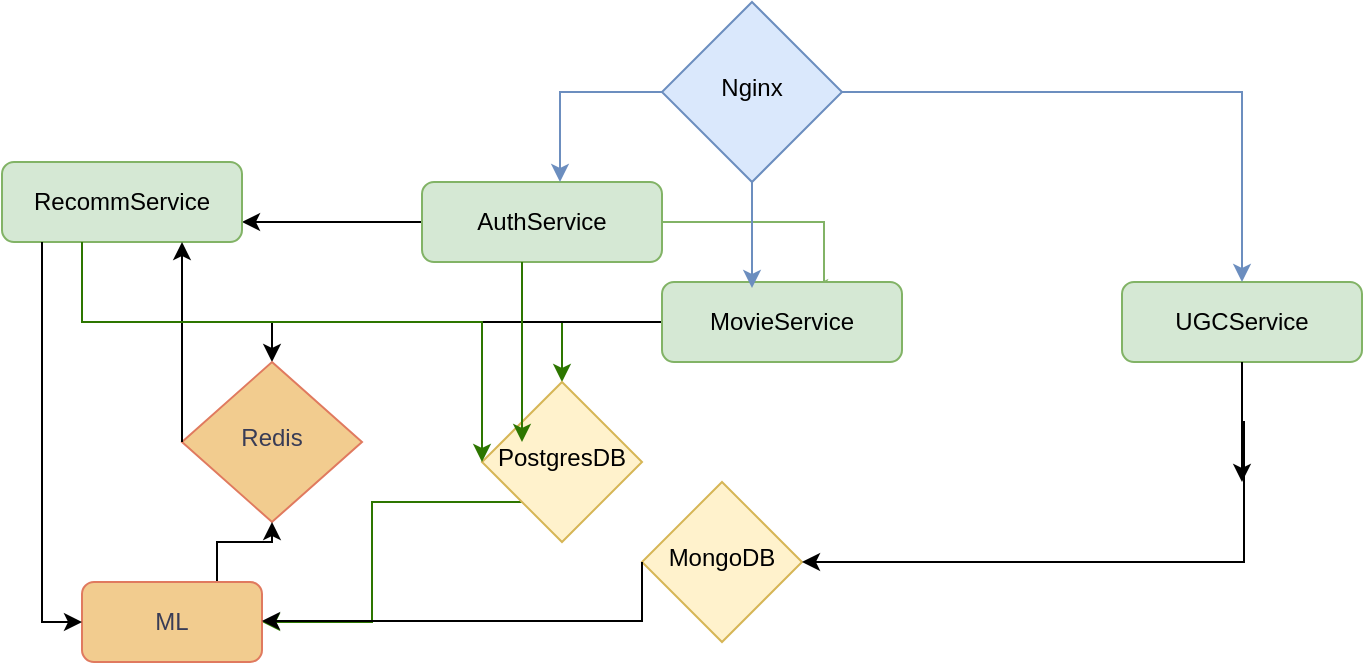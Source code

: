 <mxfile>
    <diagram id="C5RBs43oDa-KdzZeNtuy" name="Page-1">
        <mxGraphModel dx="1330" dy="424" grid="1" gridSize="10" guides="1" tooltips="1" connect="1" arrows="1" fold="1" page="1" pageScale="1" pageWidth="827" pageHeight="1169" math="0" shadow="0">
            <root>
                <mxCell id="WIyWlLk6GJQsqaUBKTNV-0"/>
                <mxCell id="WIyWlLk6GJQsqaUBKTNV-1" parent="WIyWlLk6GJQsqaUBKTNV-0"/>
                <mxCell id="Dja8afA4O6Q1J4uLIdg1-58" value="" style="edgeStyle=orthogonalEdgeStyle;rounded=0;orthogonalLoop=1;jettySize=auto;html=1;" parent="WIyWlLk6GJQsqaUBKTNV-1" source="WIyWlLk6GJQsqaUBKTNV-3" edge="1">
                    <mxGeometry relative="1" as="geometry">
                        <mxPoint x="180" y="130" as="targetPoint"/>
                    </mxGeometry>
                </mxCell>
                <mxCell id="Dja8afA4O6Q1J4uLIdg1-64" style="edgeStyle=orthogonalEdgeStyle;rounded=0;orthogonalLoop=1;jettySize=auto;html=1;fillColor=#d5e8d4;strokeColor=#82b366;entryX=0.617;entryY=0.075;entryDx=0;entryDy=0;entryPerimeter=0;" parent="WIyWlLk6GJQsqaUBKTNV-1" source="WIyWlLk6GJQsqaUBKTNV-3" target="WIyWlLk6GJQsqaUBKTNV-12" edge="1">
                    <mxGeometry relative="1" as="geometry">
                        <mxPoint x="470" y="160" as="targetPoint"/>
                        <Array as="points">
                            <mxPoint x="471" y="130"/>
                            <mxPoint x="471" y="163"/>
                        </Array>
                    </mxGeometry>
                </mxCell>
                <mxCell id="WIyWlLk6GJQsqaUBKTNV-3" value="AuthService" style="rounded=1;whiteSpace=wrap;html=1;fontSize=12;glass=0;strokeWidth=1;shadow=0;labelBackgroundColor=none;fillColor=#d5e8d4;strokeColor=#82b366;" parent="WIyWlLk6GJQsqaUBKTNV-1" vertex="1">
                    <mxGeometry x="270" y="110" width="120" height="40" as="geometry"/>
                </mxCell>
                <mxCell id="Dja8afA4O6Q1J4uLIdg1-62" style="edgeStyle=orthogonalEdgeStyle;rounded=0;orthogonalLoop=1;jettySize=auto;html=1;fillColor=#dae8fc;strokeColor=#6c8ebf;exitX=0;exitY=0.5;exitDx=0;exitDy=0;" parent="WIyWlLk6GJQsqaUBKTNV-1" source="WIyWlLk6GJQsqaUBKTNV-6" edge="1">
                    <mxGeometry relative="1" as="geometry">
                        <mxPoint x="339" y="110" as="targetPoint"/>
                        <mxPoint x="380" y="70" as="sourcePoint"/>
                        <Array as="points">
                            <mxPoint x="339" y="65"/>
                        </Array>
                    </mxGeometry>
                </mxCell>
                <mxCell id="WIyWlLk6GJQsqaUBKTNV-6" value="Nginx" style="rhombus;whiteSpace=wrap;html=1;shadow=0;fontFamily=Helvetica;fontSize=12;align=center;strokeWidth=1;spacing=6;spacingTop=-4;labelBackgroundColor=none;fillColor=#dae8fc;strokeColor=#6c8ebf;" parent="WIyWlLk6GJQsqaUBKTNV-1" vertex="1">
                    <mxGeometry x="390" y="20" width="90" height="90" as="geometry"/>
                </mxCell>
                <mxCell id="Dja8afA4O6Q1J4uLIdg1-53" style="edgeStyle=orthogonalEdgeStyle;rounded=0;orthogonalLoop=1;jettySize=auto;html=1;entryX=0.5;entryY=0;entryDx=0;entryDy=0;fillColor=#60a917;strokeColor=#2D7600;" parent="WIyWlLk6GJQsqaUBKTNV-1" source="WIyWlLk6GJQsqaUBKTNV-12" target="Dja8afA4O6Q1J4uLIdg1-2" edge="1">
                    <mxGeometry relative="1" as="geometry">
                        <mxPoint x="320" y="360" as="targetPoint"/>
                    </mxGeometry>
                </mxCell>
                <mxCell id="Dja8afA4O6Q1J4uLIdg1-54" style="edgeStyle=orthogonalEdgeStyle;rounded=0;orthogonalLoop=1;jettySize=auto;html=1;strokeColor=light-dark(#000000,#D7817E);" parent="WIyWlLk6GJQsqaUBKTNV-1" source="WIyWlLk6GJQsqaUBKTNV-12" target="Dja8afA4O6Q1J4uLIdg1-13" edge="1">
                    <mxGeometry relative="1" as="geometry">
                        <Array as="points">
                            <mxPoint x="370" y="180"/>
                            <mxPoint x="370" y="180"/>
                        </Array>
                    </mxGeometry>
                </mxCell>
                <mxCell id="WIyWlLk6GJQsqaUBKTNV-12" value="MovieService" style="rounded=1;whiteSpace=wrap;html=1;fontSize=12;glass=0;strokeWidth=1;shadow=0;labelBackgroundColor=none;fillColor=#d5e8d4;strokeColor=#82b366;" parent="WIyWlLk6GJQsqaUBKTNV-1" vertex="1">
                    <mxGeometry x="390" y="160" width="120" height="40" as="geometry"/>
                </mxCell>
                <mxCell id="VUEAJwNSuS2EV_8978vC-29" style="edgeStyle=orthogonalEdgeStyle;rounded=0;orthogonalLoop=1;jettySize=auto;html=1;exitX=0;exitY=1;exitDx=0;exitDy=0;entryX=1;entryY=0.5;entryDx=0;entryDy=0;fillColor=#60a917;strokeColor=#2D7600;" parent="WIyWlLk6GJQsqaUBKTNV-1" source="Dja8afA4O6Q1J4uLIdg1-2" target="VUEAJwNSuS2EV_8978vC-17" edge="1">
                    <mxGeometry relative="1" as="geometry"/>
                </mxCell>
                <mxCell id="Dja8afA4O6Q1J4uLIdg1-2" value="PostgresDB" style="rhombus;whiteSpace=wrap;html=1;shadow=0;fontFamily=Helvetica;fontSize=12;align=center;strokeWidth=1;spacing=6;spacingTop=-4;labelBackgroundColor=none;fillColor=#fff2cc;strokeColor=#d6b656;" parent="WIyWlLk6GJQsqaUBKTNV-1" vertex="1">
                    <mxGeometry x="300" y="210" width="80" height="80" as="geometry"/>
                </mxCell>
                <mxCell id="Dja8afA4O6Q1J4uLIdg1-13" value="Redis" style="rhombus;whiteSpace=wrap;html=1;shadow=0;fontFamily=Helvetica;fontSize=12;align=center;strokeWidth=1;spacing=6;spacingTop=-4;labelBackgroundColor=none;fillColor=#F2CC8F;strokeColor=#E07A5F;fontColor=#393C56;" parent="WIyWlLk6GJQsqaUBKTNV-1" vertex="1">
                    <mxGeometry x="150" y="200" width="90" height="80" as="geometry"/>
                </mxCell>
                <mxCell id="VUEAJwNSuS2EV_8978vC-24" style="edgeStyle=orthogonalEdgeStyle;rounded=0;orthogonalLoop=1;jettySize=auto;html=1;entryX=0.5;entryY=1;entryDx=0;entryDy=0;exitX=0.75;exitY=0;exitDx=0;exitDy=0;strokeColor=light-dark(#000000,#D7817E);" parent="WIyWlLk6GJQsqaUBKTNV-1" source="VUEAJwNSuS2EV_8978vC-17" target="Dja8afA4O6Q1J4uLIdg1-13" edge="1">
                    <mxGeometry relative="1" as="geometry"/>
                </mxCell>
                <mxCell id="VUEAJwNSuS2EV_8978vC-4" value="MongoDB" style="rhombus;whiteSpace=wrap;html=1;shadow=0;fontFamily=Helvetica;fontSize=12;align=center;strokeWidth=1;spacing=6;spacingTop=-4;labelBackgroundColor=none;fillColor=#fff2cc;strokeColor=#d6b656;" parent="WIyWlLk6GJQsqaUBKTNV-1" vertex="1">
                    <mxGeometry x="380" y="260" width="80" height="80" as="geometry"/>
                </mxCell>
                <mxCell id="VUEAJwNSuS2EV_8978vC-21" value="" style="edgeStyle=orthogonalEdgeStyle;rounded=0;orthogonalLoop=1;jettySize=auto;html=1;" parent="WIyWlLk6GJQsqaUBKTNV-1" source="VUEAJwNSuS2EV_8978vC-10" edge="1">
                    <mxGeometry relative="1" as="geometry">
                        <mxPoint x="680" y="260" as="targetPoint"/>
                    </mxGeometry>
                </mxCell>
                <mxCell id="VUEAJwNSuS2EV_8978vC-10" value="UGCService" style="rounded=1;whiteSpace=wrap;html=1;fontSize=12;glass=0;strokeWidth=1;shadow=0;labelBackgroundColor=none;fillColor=#d5e8d4;strokeColor=#82b366;" parent="WIyWlLk6GJQsqaUBKTNV-1" vertex="1">
                    <mxGeometry x="620" y="160" width="120" height="40" as="geometry"/>
                </mxCell>
                <mxCell id="VUEAJwNSuS2EV_8978vC-12" style="edgeStyle=orthogonalEdgeStyle;rounded=0;orthogonalLoop=1;jettySize=auto;html=1;entryX=1;entryY=0.5;entryDx=0;entryDy=0;exitX=0.5;exitY=1;exitDx=0;exitDy=0;" parent="WIyWlLk6GJQsqaUBKTNV-1" source="VUEAJwNSuS2EV_8978vC-10" edge="1" target="VUEAJwNSuS2EV_8978vC-4">
                    <mxGeometry relative="1" as="geometry">
                        <mxPoint x="680" y="220" as="sourcePoint"/>
                        <mxPoint x="680" y="260" as="targetPoint"/>
                        <Array as="points">
                            <mxPoint x="680" y="230"/>
                            <mxPoint x="681" y="230"/>
                            <mxPoint x="681" y="300"/>
                        </Array>
                    </mxGeometry>
                </mxCell>
                <mxCell id="VUEAJwNSuS2EV_8978vC-14" value="RecommService" style="rounded=1;whiteSpace=wrap;html=1;fontSize=12;glass=0;strokeWidth=1;shadow=0;labelBackgroundColor=none;fillColor=#d5e8d4;strokeColor=#82b366;" parent="WIyWlLk6GJQsqaUBKTNV-1" vertex="1">
                    <mxGeometry x="60" y="100" width="120" height="40" as="geometry"/>
                </mxCell>
                <mxCell id="VUEAJwNSuS2EV_8978vC-15" value="" style="edgeStyle=orthogonalEdgeStyle;rounded=0;orthogonalLoop=1;jettySize=auto;html=1;exitX=0;exitY=0.5;exitDx=0;exitDy=0;entryX=0.75;entryY=1;entryDx=0;entryDy=0;strokeColor=light-dark(#000000,#D7817E);" parent="WIyWlLk6GJQsqaUBKTNV-1" source="Dja8afA4O6Q1J4uLIdg1-13" target="VUEAJwNSuS2EV_8978vC-14" edge="1">
                    <mxGeometry relative="1" as="geometry">
                        <mxPoint x="280" y="140" as="sourcePoint"/>
                        <mxPoint x="190" y="140" as="targetPoint"/>
                        <Array as="points">
                            <mxPoint x="150" y="160"/>
                            <mxPoint x="150" y="160"/>
                        </Array>
                    </mxGeometry>
                </mxCell>
                <mxCell id="VUEAJwNSuS2EV_8978vC-17" value="ML" style="rounded=1;whiteSpace=wrap;html=1;fontSize=12;glass=0;strokeWidth=1;shadow=0;labelBackgroundColor=none;fillColor=#F2CC8F;strokeColor=#E07A5F;fontColor=#393C56;" parent="WIyWlLk6GJQsqaUBKTNV-1" vertex="1">
                    <mxGeometry x="100" y="310" width="90" height="40" as="geometry"/>
                </mxCell>
                <mxCell id="VUEAJwNSuS2EV_8978vC-18" style="edgeStyle=orthogonalEdgeStyle;rounded=0;orthogonalLoop=1;jettySize=auto;html=1;exitX=0;exitY=0.5;exitDx=0;exitDy=0;" parent="WIyWlLk6GJQsqaUBKTNV-1" source="VUEAJwNSuS2EV_8978vC-4" edge="1">
                    <mxGeometry relative="1" as="geometry">
                        <mxPoint x="400" y="329" as="sourcePoint"/>
                        <mxPoint x="190" y="329.5" as="targetPoint"/>
                        <Array as="points">
                            <mxPoint x="380" y="329"/>
                        </Array>
                    </mxGeometry>
                </mxCell>
                <mxCell id="VUEAJwNSuS2EV_8978vC-22" style="edgeStyle=orthogonalEdgeStyle;rounded=0;orthogonalLoop=1;jettySize=auto;html=1;entryX=0;entryY=0.5;entryDx=0;entryDy=0;" parent="WIyWlLk6GJQsqaUBKTNV-1" target="VUEAJwNSuS2EV_8978vC-17" edge="1">
                    <mxGeometry relative="1" as="geometry">
                        <mxPoint x="80" y="140" as="sourcePoint"/>
                        <mxPoint x="690" y="300" as="targetPoint"/>
                        <Array as="points">
                            <mxPoint x="80" y="330"/>
                        </Array>
                    </mxGeometry>
                </mxCell>
                <mxCell id="VUEAJwNSuS2EV_8978vC-26" style="edgeStyle=orthogonalEdgeStyle;rounded=0;orthogonalLoop=1;jettySize=auto;html=1;entryX=0;entryY=0.5;entryDx=0;entryDy=0;fillColor=#60a917;strokeColor=#2D7600;" parent="WIyWlLk6GJQsqaUBKTNV-1" target="Dja8afA4O6Q1J4uLIdg1-2" edge="1">
                    <mxGeometry relative="1" as="geometry">
                        <mxPoint x="100" y="140" as="sourcePoint"/>
                        <mxPoint x="110" y="340" as="targetPoint"/>
                        <Array as="points">
                            <mxPoint x="100" y="140"/>
                            <mxPoint x="100" y="180"/>
                            <mxPoint x="300" y="180"/>
                        </Array>
                    </mxGeometry>
                </mxCell>
                <mxCell id="VUEAJwNSuS2EV_8978vC-31" style="edgeStyle=orthogonalEdgeStyle;rounded=0;orthogonalLoop=1;jettySize=auto;html=1;fillColor=#dae8fc;strokeColor=#6c8ebf;exitX=1;exitY=0.5;exitDx=0;exitDy=0;entryX=0.5;entryY=0;entryDx=0;entryDy=0;" parent="WIyWlLk6GJQsqaUBKTNV-1" source="WIyWlLk6GJQsqaUBKTNV-6" target="VUEAJwNSuS2EV_8978vC-10" edge="1">
                    <mxGeometry relative="1" as="geometry">
                        <mxPoint x="534.5" y="110" as="targetPoint"/>
                        <mxPoint x="575.5" y="70" as="sourcePoint"/>
                        <Array as="points">
                            <mxPoint x="680" y="65"/>
                        </Array>
                    </mxGeometry>
                </mxCell>
                <mxCell id="VUEAJwNSuS2EV_8978vC-38" style="edgeStyle=orthogonalEdgeStyle;rounded=0;orthogonalLoop=1;jettySize=auto;html=1;fillColor=#dae8fc;strokeColor=#6c8ebf;exitX=0.5;exitY=1;exitDx=0;exitDy=0;entryX=0.375;entryY=0.075;entryDx=0;entryDy=0;entryPerimeter=0;" parent="WIyWlLk6GJQsqaUBKTNV-1" source="WIyWlLk6GJQsqaUBKTNV-6" target="WIyWlLk6GJQsqaUBKTNV-12" edge="1">
                    <mxGeometry relative="1" as="geometry">
                        <mxPoint x="359" y="130" as="targetPoint"/>
                        <mxPoint x="410" y="85" as="sourcePoint"/>
                        <Array as="points"/>
                    </mxGeometry>
                </mxCell>
                <mxCell id="VUEAJwNSuS2EV_8978vC-39" style="edgeStyle=orthogonalEdgeStyle;rounded=0;orthogonalLoop=1;jettySize=auto;html=1;entryX=0.25;entryY=0.375;entryDx=0;entryDy=0;entryPerimeter=0;fillColor=#60a917;strokeColor=#2D7600;" parent="WIyWlLk6GJQsqaUBKTNV-1" source="WIyWlLk6GJQsqaUBKTNV-3" target="Dja8afA4O6Q1J4uLIdg1-2" edge="1">
                    <mxGeometry relative="1" as="geometry">
                        <Array as="points">
                            <mxPoint x="320" y="160"/>
                            <mxPoint x="320" y="160"/>
                        </Array>
                    </mxGeometry>
                </mxCell>
            </root>
        </mxGraphModel>
    </diagram>
</mxfile>
